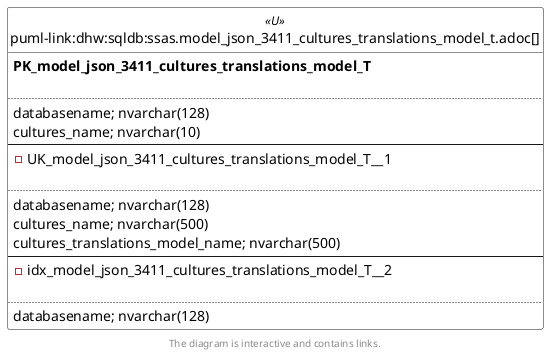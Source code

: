 @startuml
left to right direction
'top to bottom direction
hide circle
'avoide "." issues:
set namespaceSeparator none


skinparam class {
  BackgroundColor White
  BackgroundColor<<FN>> Yellow
  BackgroundColor<<FS>> Yellow
  BackgroundColor<<FT>> LightGray
  BackgroundColor<<IF>> Yellow
  BackgroundColor<<IS>> Yellow
  BackgroundColor<<P>> Aqua
  BackgroundColor<<PC>> Aqua
  BackgroundColor<<SN>> Yellow
  BackgroundColor<<SO>> SlateBlue
  BackgroundColor<<TF>> LightGray
  BackgroundColor<<TR>> Tomato
  BackgroundColor<<U>> White
  BackgroundColor<<V>> WhiteSmoke
  BackgroundColor<<X>> Aqua
  BackgroundColor<<external>> AliceBlue
}


entity "puml-link:dhw:sqldb:ssas.model_json_3411_cultures_translations_model_t.adoc[]" as ssas.model_json_3411_cultures_translations_model_T << U >> {
**PK_model_json_3411_cultures_translations_model_T**

..
databasename; nvarchar(128)
cultures_name; nvarchar(10)
--
- UK_model_json_3411_cultures_translations_model_T__1

..
databasename; nvarchar(128)
cultures_name; nvarchar(500)
cultures_translations_model_name; nvarchar(500)
--
- idx_model_json_3411_cultures_translations_model_T__2

..
databasename; nvarchar(128)
}

footer The diagram is interactive and contains links.
@enduml

